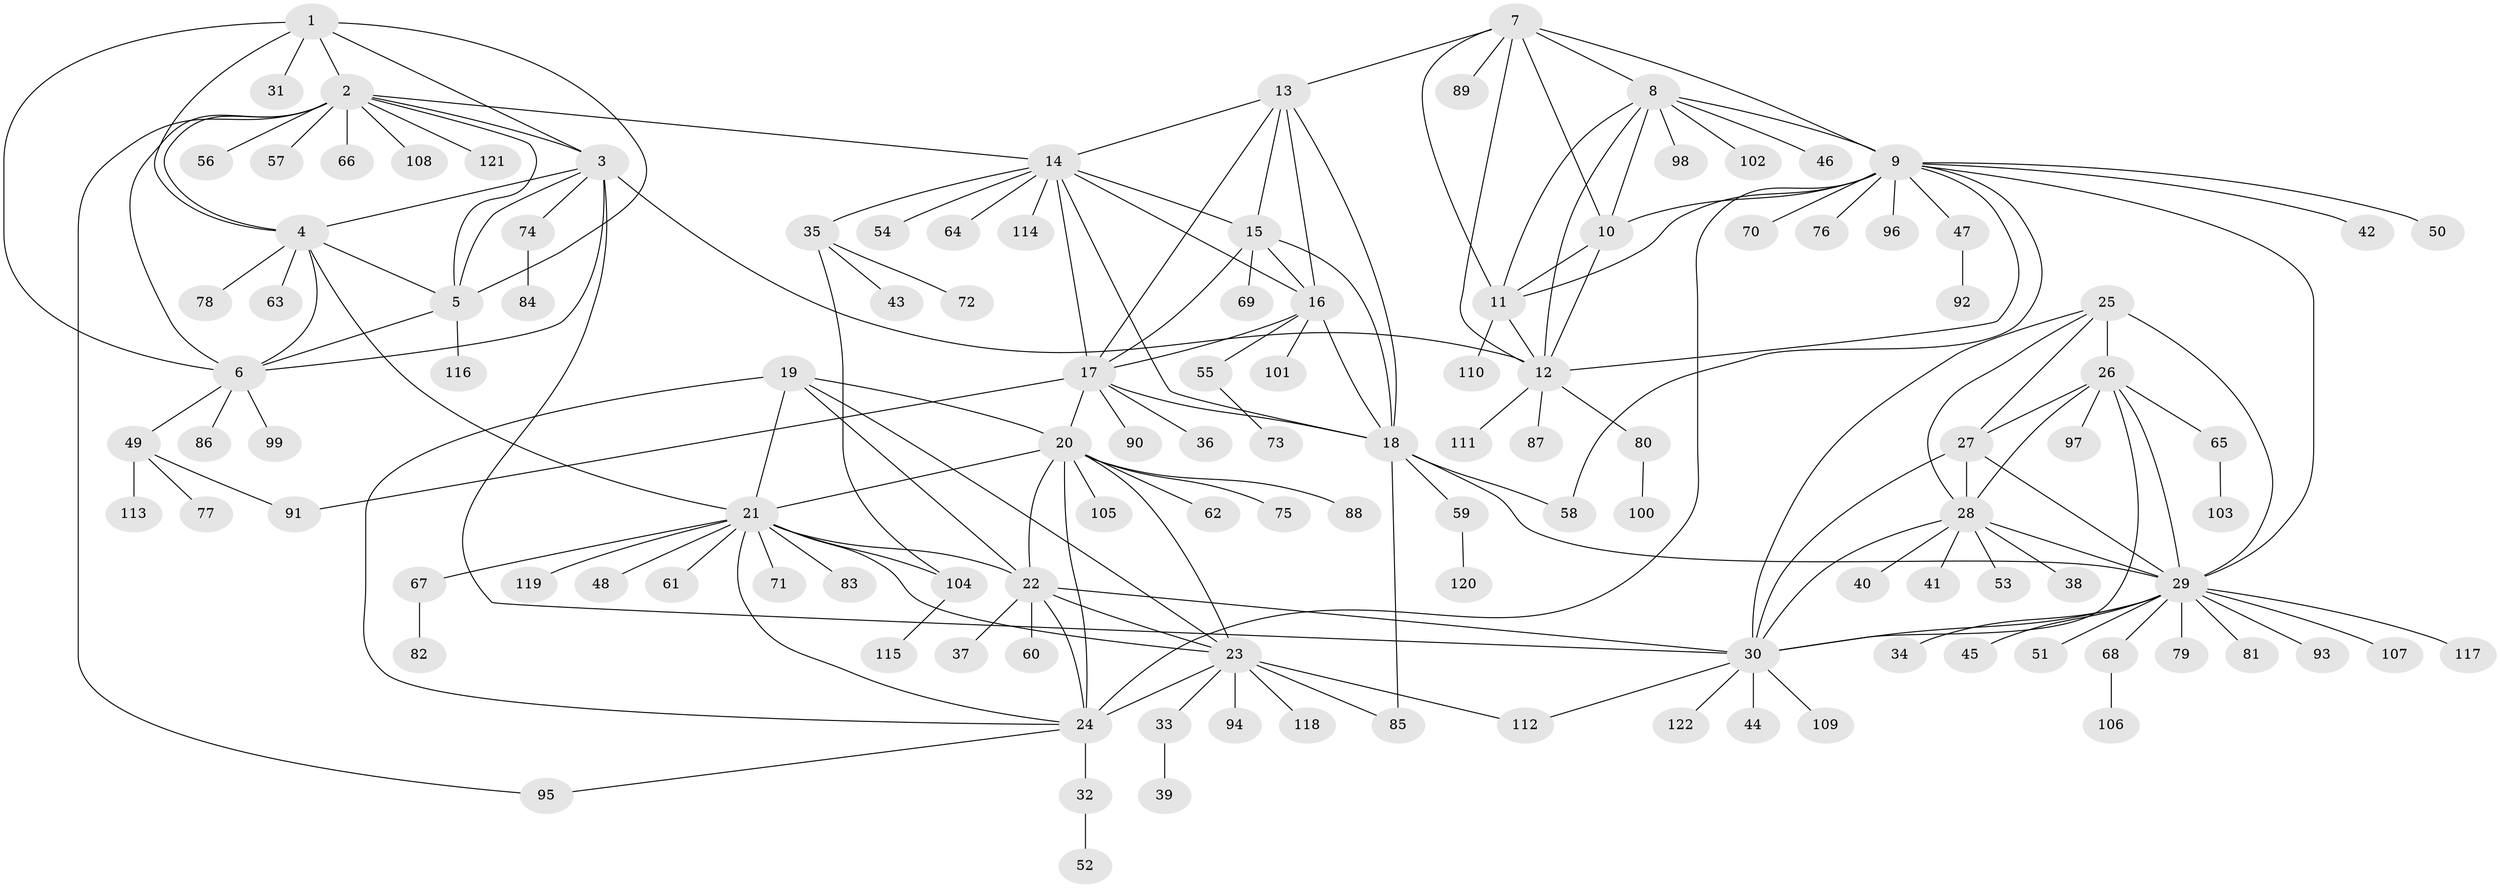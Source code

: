 // coarse degree distribution, {4: 0.030612244897959183, 11: 0.02040816326530612, 7: 0.030612244897959183, 6: 0.05102040816326531, 8: 0.01020408163265306, 14: 0.01020408163265306, 5: 0.01020408163265306, 9: 0.030612244897959183, 15: 0.01020408163265306, 10: 0.01020408163265306, 16: 0.01020408163265306, 3: 0.030612244897959183, 2: 0.061224489795918366, 1: 0.6836734693877551}
// Generated by graph-tools (version 1.1) at 2025/42/03/06/25 10:42:09]
// undirected, 122 vertices, 183 edges
graph export_dot {
graph [start="1"]
  node [color=gray90,style=filled];
  1;
  2;
  3;
  4;
  5;
  6;
  7;
  8;
  9;
  10;
  11;
  12;
  13;
  14;
  15;
  16;
  17;
  18;
  19;
  20;
  21;
  22;
  23;
  24;
  25;
  26;
  27;
  28;
  29;
  30;
  31;
  32;
  33;
  34;
  35;
  36;
  37;
  38;
  39;
  40;
  41;
  42;
  43;
  44;
  45;
  46;
  47;
  48;
  49;
  50;
  51;
  52;
  53;
  54;
  55;
  56;
  57;
  58;
  59;
  60;
  61;
  62;
  63;
  64;
  65;
  66;
  67;
  68;
  69;
  70;
  71;
  72;
  73;
  74;
  75;
  76;
  77;
  78;
  79;
  80;
  81;
  82;
  83;
  84;
  85;
  86;
  87;
  88;
  89;
  90;
  91;
  92;
  93;
  94;
  95;
  96;
  97;
  98;
  99;
  100;
  101;
  102;
  103;
  104;
  105;
  106;
  107;
  108;
  109;
  110;
  111;
  112;
  113;
  114;
  115;
  116;
  117;
  118;
  119;
  120;
  121;
  122;
  1 -- 2;
  1 -- 3;
  1 -- 4;
  1 -- 5;
  1 -- 6;
  1 -- 31;
  2 -- 3;
  2 -- 4;
  2 -- 5;
  2 -- 6;
  2 -- 14;
  2 -- 56;
  2 -- 57;
  2 -- 66;
  2 -- 95;
  2 -- 108;
  2 -- 121;
  3 -- 4;
  3 -- 5;
  3 -- 6;
  3 -- 12;
  3 -- 30;
  3 -- 74;
  4 -- 5;
  4 -- 6;
  4 -- 21;
  4 -- 63;
  4 -- 78;
  5 -- 6;
  5 -- 116;
  6 -- 49;
  6 -- 86;
  6 -- 99;
  7 -- 8;
  7 -- 9;
  7 -- 10;
  7 -- 11;
  7 -- 12;
  7 -- 13;
  7 -- 89;
  8 -- 9;
  8 -- 10;
  8 -- 11;
  8 -- 12;
  8 -- 46;
  8 -- 98;
  8 -- 102;
  9 -- 10;
  9 -- 11;
  9 -- 12;
  9 -- 24;
  9 -- 29;
  9 -- 42;
  9 -- 47;
  9 -- 50;
  9 -- 58;
  9 -- 70;
  9 -- 76;
  9 -- 96;
  10 -- 11;
  10 -- 12;
  11 -- 12;
  11 -- 110;
  12 -- 80;
  12 -- 87;
  12 -- 111;
  13 -- 14;
  13 -- 15;
  13 -- 16;
  13 -- 17;
  13 -- 18;
  14 -- 15;
  14 -- 16;
  14 -- 17;
  14 -- 18;
  14 -- 35;
  14 -- 54;
  14 -- 64;
  14 -- 114;
  15 -- 16;
  15 -- 17;
  15 -- 18;
  15 -- 69;
  16 -- 17;
  16 -- 18;
  16 -- 55;
  16 -- 101;
  17 -- 18;
  17 -- 20;
  17 -- 36;
  17 -- 90;
  17 -- 91;
  18 -- 29;
  18 -- 58;
  18 -- 59;
  18 -- 85;
  19 -- 20;
  19 -- 21;
  19 -- 22;
  19 -- 23;
  19 -- 24;
  20 -- 21;
  20 -- 22;
  20 -- 23;
  20 -- 24;
  20 -- 62;
  20 -- 75;
  20 -- 88;
  20 -- 105;
  21 -- 22;
  21 -- 23;
  21 -- 24;
  21 -- 48;
  21 -- 61;
  21 -- 67;
  21 -- 71;
  21 -- 83;
  21 -- 104;
  21 -- 119;
  22 -- 23;
  22 -- 24;
  22 -- 30;
  22 -- 37;
  22 -- 60;
  23 -- 24;
  23 -- 33;
  23 -- 85;
  23 -- 94;
  23 -- 112;
  23 -- 118;
  24 -- 32;
  24 -- 95;
  25 -- 26;
  25 -- 27;
  25 -- 28;
  25 -- 29;
  25 -- 30;
  26 -- 27;
  26 -- 28;
  26 -- 29;
  26 -- 30;
  26 -- 65;
  26 -- 97;
  27 -- 28;
  27 -- 29;
  27 -- 30;
  28 -- 29;
  28 -- 30;
  28 -- 38;
  28 -- 40;
  28 -- 41;
  28 -- 53;
  29 -- 30;
  29 -- 34;
  29 -- 45;
  29 -- 51;
  29 -- 68;
  29 -- 79;
  29 -- 81;
  29 -- 93;
  29 -- 107;
  29 -- 117;
  30 -- 44;
  30 -- 109;
  30 -- 112;
  30 -- 122;
  32 -- 52;
  33 -- 39;
  35 -- 43;
  35 -- 72;
  35 -- 104;
  47 -- 92;
  49 -- 77;
  49 -- 91;
  49 -- 113;
  55 -- 73;
  59 -- 120;
  65 -- 103;
  67 -- 82;
  68 -- 106;
  74 -- 84;
  80 -- 100;
  104 -- 115;
}
